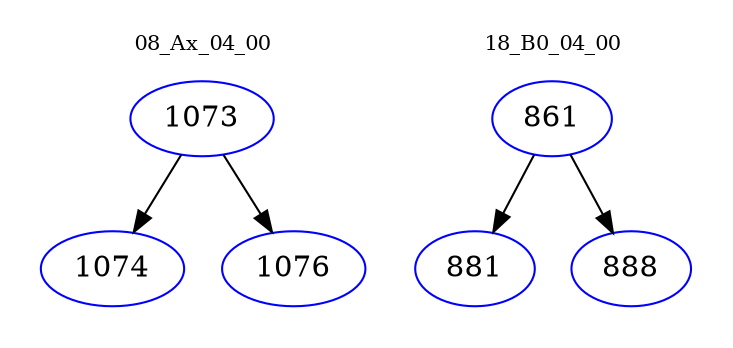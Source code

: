 digraph{
subgraph cluster_0 {
color = white
label = "08_Ax_04_00";
fontsize=10;
T0_1073 [label="1073", color="blue"]
T0_1073 -> T0_1074 [color="black"]
T0_1074 [label="1074", color="blue"]
T0_1073 -> T0_1076 [color="black"]
T0_1076 [label="1076", color="blue"]
}
subgraph cluster_1 {
color = white
label = "18_B0_04_00";
fontsize=10;
T1_861 [label="861", color="blue"]
T1_861 -> T1_881 [color="black"]
T1_881 [label="881", color="blue"]
T1_861 -> T1_888 [color="black"]
T1_888 [label="888", color="blue"]
}
}

